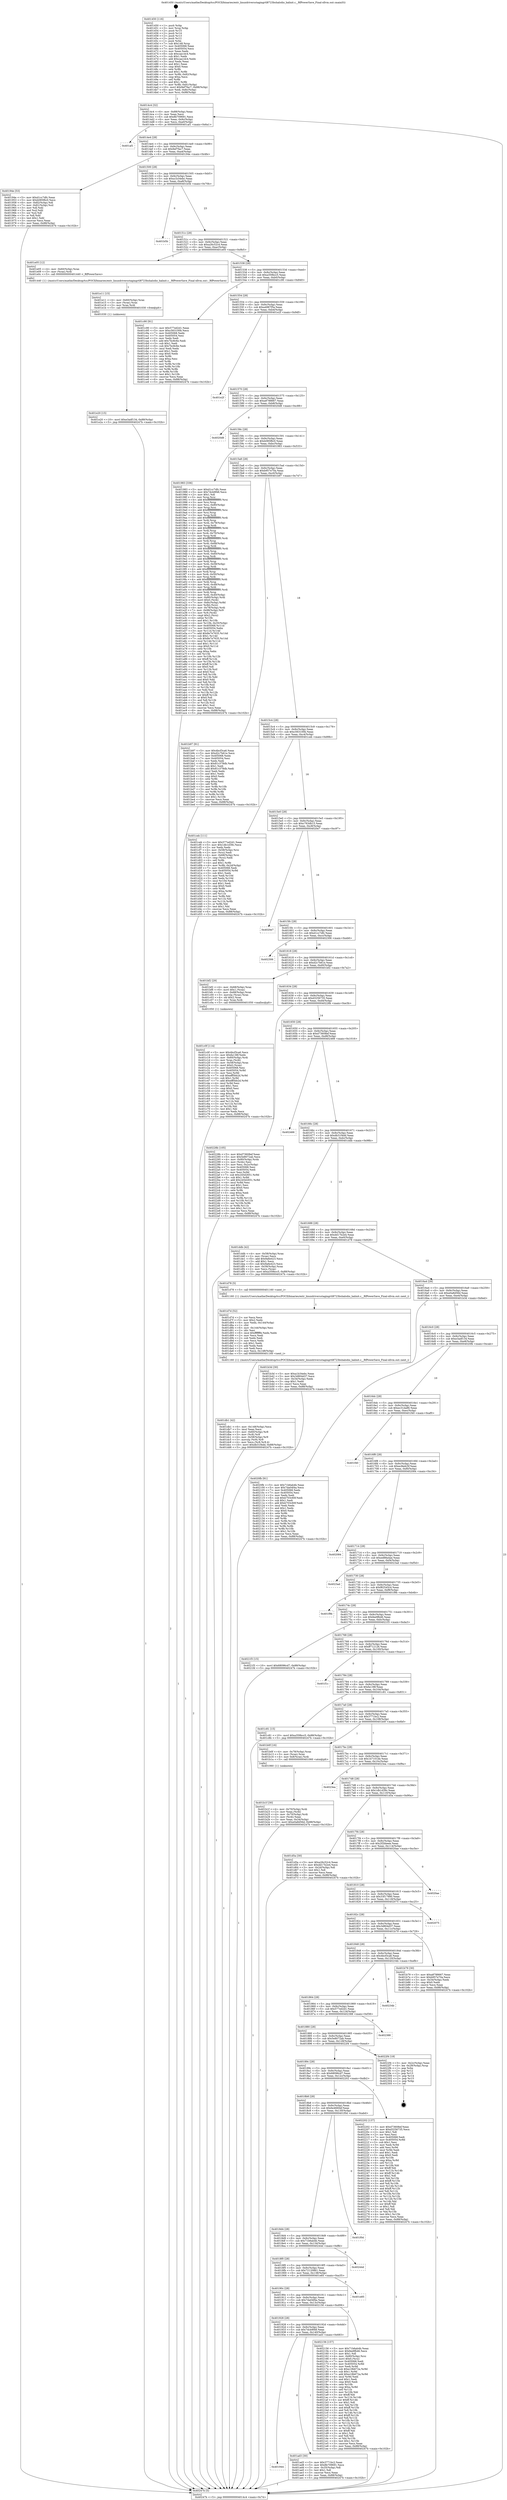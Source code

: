 digraph "0x401450" {
  label = "0x401450 (/mnt/c/Users/mathe/Desktop/tcc/POCII/binaries/extr_linuxdriversstagingrtl8723bshalsdio_halinit.c__RfPowerSave_Final-ollvm.out::main(0))"
  labelloc = "t"
  node[shape=record]

  Entry [label="",width=0.3,height=0.3,shape=circle,fillcolor=black,style=filled]
  "0x4014c4" [label="{
     0x4014c4 [32]\l
     | [instrs]\l
     &nbsp;&nbsp;0x4014c4 \<+6\>: mov -0x88(%rbp),%eax\l
     &nbsp;&nbsp;0x4014ca \<+2\>: mov %eax,%ecx\l
     &nbsp;&nbsp;0x4014cc \<+6\>: sub $0x8b709691,%ecx\l
     &nbsp;&nbsp;0x4014d2 \<+6\>: mov %eax,-0x9c(%rbp)\l
     &nbsp;&nbsp;0x4014d8 \<+6\>: mov %ecx,-0xa0(%rbp)\l
     &nbsp;&nbsp;0x4014de \<+6\>: je 0000000000401af1 \<main+0x6a1\>\l
  }"]
  "0x401af1" [label="{
     0x401af1\l
  }", style=dashed]
  "0x4014e4" [label="{
     0x4014e4 [28]\l
     | [instrs]\l
     &nbsp;&nbsp;0x4014e4 \<+5\>: jmp 00000000004014e9 \<main+0x99\>\l
     &nbsp;&nbsp;0x4014e9 \<+6\>: mov -0x9c(%rbp),%eax\l
     &nbsp;&nbsp;0x4014ef \<+5\>: sub $0x9ef7fac7,%eax\l
     &nbsp;&nbsp;0x4014f4 \<+6\>: mov %eax,-0xa4(%rbp)\l
     &nbsp;&nbsp;0x4014fa \<+6\>: je 000000000040194e \<main+0x4fe\>\l
  }"]
  Exit [label="",width=0.3,height=0.3,shape=circle,fillcolor=black,style=filled,peripheries=2]
  "0x40194e" [label="{
     0x40194e [53]\l
     | [instrs]\l
     &nbsp;&nbsp;0x40194e \<+5\>: mov $0xd1cc7dfc,%eax\l
     &nbsp;&nbsp;0x401953 \<+5\>: mov $0xb085f6c0,%ecx\l
     &nbsp;&nbsp;0x401958 \<+6\>: mov -0x82(%rbp),%dl\l
     &nbsp;&nbsp;0x40195e \<+7\>: mov -0x81(%rbp),%sil\l
     &nbsp;&nbsp;0x401965 \<+3\>: mov %dl,%dil\l
     &nbsp;&nbsp;0x401968 \<+3\>: and %sil,%dil\l
     &nbsp;&nbsp;0x40196b \<+3\>: xor %sil,%dl\l
     &nbsp;&nbsp;0x40196e \<+3\>: or %dl,%dil\l
     &nbsp;&nbsp;0x401971 \<+4\>: test $0x1,%dil\l
     &nbsp;&nbsp;0x401975 \<+3\>: cmovne %ecx,%eax\l
     &nbsp;&nbsp;0x401978 \<+6\>: mov %eax,-0x88(%rbp)\l
     &nbsp;&nbsp;0x40197e \<+5\>: jmp 000000000040247b \<main+0x102b\>\l
  }"]
  "0x401500" [label="{
     0x401500 [28]\l
     | [instrs]\l
     &nbsp;&nbsp;0x401500 \<+5\>: jmp 0000000000401505 \<main+0xb5\>\l
     &nbsp;&nbsp;0x401505 \<+6\>: mov -0x9c(%rbp),%eax\l
     &nbsp;&nbsp;0x40150b \<+5\>: sub $0xa1b34ebc,%eax\l
     &nbsp;&nbsp;0x401510 \<+6\>: mov %eax,-0xa8(%rbp)\l
     &nbsp;&nbsp;0x401516 \<+6\>: je 0000000000401b5b \<main+0x70b\>\l
  }"]
  "0x40247b" [label="{
     0x40247b [5]\l
     | [instrs]\l
     &nbsp;&nbsp;0x40247b \<+5\>: jmp 00000000004014c4 \<main+0x74\>\l
  }"]
  "0x401450" [label="{
     0x401450 [116]\l
     | [instrs]\l
     &nbsp;&nbsp;0x401450 \<+1\>: push %rbp\l
     &nbsp;&nbsp;0x401451 \<+3\>: mov %rsp,%rbp\l
     &nbsp;&nbsp;0x401454 \<+2\>: push %r15\l
     &nbsp;&nbsp;0x401456 \<+2\>: push %r14\l
     &nbsp;&nbsp;0x401458 \<+2\>: push %r13\l
     &nbsp;&nbsp;0x40145a \<+2\>: push %r12\l
     &nbsp;&nbsp;0x40145c \<+1\>: push %rbx\l
     &nbsp;&nbsp;0x40145d \<+7\>: sub $0x148,%rsp\l
     &nbsp;&nbsp;0x401464 \<+7\>: mov 0x405068,%eax\l
     &nbsp;&nbsp;0x40146b \<+7\>: mov 0x405054,%ecx\l
     &nbsp;&nbsp;0x401472 \<+2\>: mov %eax,%edx\l
     &nbsp;&nbsp;0x401474 \<+6\>: sub $0xcaa1dc4,%edx\l
     &nbsp;&nbsp;0x40147a \<+3\>: sub $0x1,%edx\l
     &nbsp;&nbsp;0x40147d \<+6\>: add $0xcaa1dc4,%edx\l
     &nbsp;&nbsp;0x401483 \<+3\>: imul %edx,%eax\l
     &nbsp;&nbsp;0x401486 \<+3\>: and $0x1,%eax\l
     &nbsp;&nbsp;0x401489 \<+3\>: cmp $0x0,%eax\l
     &nbsp;&nbsp;0x40148c \<+4\>: sete %r8b\l
     &nbsp;&nbsp;0x401490 \<+4\>: and $0x1,%r8b\l
     &nbsp;&nbsp;0x401494 \<+7\>: mov %r8b,-0x82(%rbp)\l
     &nbsp;&nbsp;0x40149b \<+3\>: cmp $0xa,%ecx\l
     &nbsp;&nbsp;0x40149e \<+4\>: setl %r8b\l
     &nbsp;&nbsp;0x4014a2 \<+4\>: and $0x1,%r8b\l
     &nbsp;&nbsp;0x4014a6 \<+7\>: mov %r8b,-0x81(%rbp)\l
     &nbsp;&nbsp;0x4014ad \<+10\>: movl $0x9ef7fac7,-0x88(%rbp)\l
     &nbsp;&nbsp;0x4014b7 \<+6\>: mov %edi,-0x8c(%rbp)\l
     &nbsp;&nbsp;0x4014bd \<+7\>: mov %rsi,-0x98(%rbp)\l
  }"]
  "0x401e20" [label="{
     0x401e20 [15]\l
     | [instrs]\l
     &nbsp;&nbsp;0x401e20 \<+10\>: movl $0xe3adf134,-0x88(%rbp)\l
     &nbsp;&nbsp;0x401e2a \<+5\>: jmp 000000000040247b \<main+0x102b\>\l
  }"]
  "0x401b5b" [label="{
     0x401b5b\l
  }", style=dashed]
  "0x40151c" [label="{
     0x40151c [28]\l
     | [instrs]\l
     &nbsp;&nbsp;0x40151c \<+5\>: jmp 0000000000401521 \<main+0xd1\>\l
     &nbsp;&nbsp;0x401521 \<+6\>: mov -0x9c(%rbp),%eax\l
     &nbsp;&nbsp;0x401527 \<+5\>: sub $0xa26c52c4,%eax\l
     &nbsp;&nbsp;0x40152c \<+6\>: mov %eax,-0xac(%rbp)\l
     &nbsp;&nbsp;0x401532 \<+6\>: je 0000000000401e05 \<main+0x9b5\>\l
  }"]
  "0x401e11" [label="{
     0x401e11 [15]\l
     | [instrs]\l
     &nbsp;&nbsp;0x401e11 \<+4\>: mov -0x60(%rbp),%rax\l
     &nbsp;&nbsp;0x401e15 \<+3\>: mov (%rax),%rax\l
     &nbsp;&nbsp;0x401e18 \<+3\>: mov %rax,%rdi\l
     &nbsp;&nbsp;0x401e1b \<+5\>: call 0000000000401030 \<free@plt\>\l
     | [calls]\l
     &nbsp;&nbsp;0x401030 \{1\} (unknown)\l
  }"]
  "0x401e05" [label="{
     0x401e05 [12]\l
     | [instrs]\l
     &nbsp;&nbsp;0x401e05 \<+4\>: mov -0x60(%rbp),%rax\l
     &nbsp;&nbsp;0x401e09 \<+3\>: mov (%rax),%rdi\l
     &nbsp;&nbsp;0x401e0c \<+5\>: call 0000000000401440 \<_RfPowerSave\>\l
     | [calls]\l
     &nbsp;&nbsp;0x401440 \{1\} (/mnt/c/Users/mathe/Desktop/tcc/POCII/binaries/extr_linuxdriversstagingrtl8723bshalsdio_halinit.c__RfPowerSave_Final-ollvm.out::_RfPowerSave)\l
  }"]
  "0x401538" [label="{
     0x401538 [28]\l
     | [instrs]\l
     &nbsp;&nbsp;0x401538 \<+5\>: jmp 000000000040153d \<main+0xed\>\l
     &nbsp;&nbsp;0x40153d \<+6\>: mov -0x9c(%rbp),%eax\l
     &nbsp;&nbsp;0x401543 \<+5\>: sub $0xa359bcc5,%eax\l
     &nbsp;&nbsp;0x401548 \<+6\>: mov %eax,-0xb0(%rbp)\l
     &nbsp;&nbsp;0x40154e \<+6\>: je 0000000000401c90 \<main+0x840\>\l
  }"]
  "0x401db1" [label="{
     0x401db1 [42]\l
     | [instrs]\l
     &nbsp;&nbsp;0x401db1 \<+6\>: mov -0x148(%rbp),%ecx\l
     &nbsp;&nbsp;0x401db7 \<+3\>: imul %eax,%ecx\l
     &nbsp;&nbsp;0x401dba \<+4\>: mov -0x60(%rbp),%r8\l
     &nbsp;&nbsp;0x401dbe \<+3\>: mov (%r8),%r8\l
     &nbsp;&nbsp;0x401dc1 \<+4\>: mov -0x58(%rbp),%r9\l
     &nbsp;&nbsp;0x401dc5 \<+3\>: movslq (%r9),%r9\l
     &nbsp;&nbsp;0x401dc8 \<+4\>: mov %ecx,(%r8,%r9,4)\l
     &nbsp;&nbsp;0x401dcc \<+10\>: movl $0xdb31f4dd,-0x88(%rbp)\l
     &nbsp;&nbsp;0x401dd6 \<+5\>: jmp 000000000040247b \<main+0x102b\>\l
  }"]
  "0x401c90" [label="{
     0x401c90 [91]\l
     | [instrs]\l
     &nbsp;&nbsp;0x401c90 \<+5\>: mov $0x577ed2d1,%eax\l
     &nbsp;&nbsp;0x401c95 \<+5\>: mov $0xc563100b,%ecx\l
     &nbsp;&nbsp;0x401c9a \<+7\>: mov 0x405068,%edx\l
     &nbsp;&nbsp;0x401ca1 \<+7\>: mov 0x405054,%esi\l
     &nbsp;&nbsp;0x401ca8 \<+2\>: mov %edx,%edi\l
     &nbsp;&nbsp;0x401caa \<+6\>: add $0x7bc8c6e,%edi\l
     &nbsp;&nbsp;0x401cb0 \<+3\>: sub $0x1,%edi\l
     &nbsp;&nbsp;0x401cb3 \<+6\>: sub $0x7bc8c6e,%edi\l
     &nbsp;&nbsp;0x401cb9 \<+3\>: imul %edi,%edx\l
     &nbsp;&nbsp;0x401cbc \<+3\>: and $0x1,%edx\l
     &nbsp;&nbsp;0x401cbf \<+3\>: cmp $0x0,%edx\l
     &nbsp;&nbsp;0x401cc2 \<+4\>: sete %r8b\l
     &nbsp;&nbsp;0x401cc6 \<+3\>: cmp $0xa,%esi\l
     &nbsp;&nbsp;0x401cc9 \<+4\>: setl %r9b\l
     &nbsp;&nbsp;0x401ccd \<+3\>: mov %r8b,%r10b\l
     &nbsp;&nbsp;0x401cd0 \<+3\>: and %r9b,%r10b\l
     &nbsp;&nbsp;0x401cd3 \<+3\>: xor %r9b,%r8b\l
     &nbsp;&nbsp;0x401cd6 \<+3\>: or %r8b,%r10b\l
     &nbsp;&nbsp;0x401cd9 \<+4\>: test $0x1,%r10b\l
     &nbsp;&nbsp;0x401cdd \<+3\>: cmovne %ecx,%eax\l
     &nbsp;&nbsp;0x401ce0 \<+6\>: mov %eax,-0x88(%rbp)\l
     &nbsp;&nbsp;0x401ce6 \<+5\>: jmp 000000000040247b \<main+0x102b\>\l
  }"]
  "0x401554" [label="{
     0x401554 [28]\l
     | [instrs]\l
     &nbsp;&nbsp;0x401554 \<+5\>: jmp 0000000000401559 \<main+0x109\>\l
     &nbsp;&nbsp;0x401559 \<+6\>: mov -0x9c(%rbp),%eax\l
     &nbsp;&nbsp;0x40155f \<+5\>: sub $0xa4987f5a,%eax\l
     &nbsp;&nbsp;0x401564 \<+6\>: mov %eax,-0xb4(%rbp)\l
     &nbsp;&nbsp;0x40156a \<+6\>: je 0000000000401e2f \<main+0x9df\>\l
  }"]
  "0x401d7d" [label="{
     0x401d7d [52]\l
     | [instrs]\l
     &nbsp;&nbsp;0x401d7d \<+2\>: xor %ecx,%ecx\l
     &nbsp;&nbsp;0x401d7f \<+5\>: mov $0x2,%edx\l
     &nbsp;&nbsp;0x401d84 \<+6\>: mov %edx,-0x144(%rbp)\l
     &nbsp;&nbsp;0x401d8a \<+1\>: cltd\l
     &nbsp;&nbsp;0x401d8b \<+6\>: mov -0x144(%rbp),%esi\l
     &nbsp;&nbsp;0x401d91 \<+2\>: idiv %esi\l
     &nbsp;&nbsp;0x401d93 \<+6\>: imul $0xfffffffe,%edx,%edx\l
     &nbsp;&nbsp;0x401d99 \<+2\>: mov %ecx,%edi\l
     &nbsp;&nbsp;0x401d9b \<+2\>: sub %edx,%edi\l
     &nbsp;&nbsp;0x401d9d \<+2\>: mov %ecx,%edx\l
     &nbsp;&nbsp;0x401d9f \<+3\>: sub $0x1,%edx\l
     &nbsp;&nbsp;0x401da2 \<+2\>: add %edx,%edi\l
     &nbsp;&nbsp;0x401da4 \<+2\>: sub %edi,%ecx\l
     &nbsp;&nbsp;0x401da6 \<+6\>: mov %ecx,-0x148(%rbp)\l
     &nbsp;&nbsp;0x401dac \<+5\>: call 0000000000401160 \<next_i\>\l
     | [calls]\l
     &nbsp;&nbsp;0x401160 \{1\} (/mnt/c/Users/mathe/Desktop/tcc/POCII/binaries/extr_linuxdriversstagingrtl8723bshalsdio_halinit.c__RfPowerSave_Final-ollvm.out::next_i)\l
  }"]
  "0x401e2f" [label="{
     0x401e2f\l
  }", style=dashed]
  "0x401570" [label="{
     0x401570 [28]\l
     | [instrs]\l
     &nbsp;&nbsp;0x401570 \<+5\>: jmp 0000000000401575 \<main+0x125\>\l
     &nbsp;&nbsp;0x401575 \<+6\>: mov -0x9c(%rbp),%eax\l
     &nbsp;&nbsp;0x40157b \<+5\>: sub $0xa8788667,%eax\l
     &nbsp;&nbsp;0x401580 \<+6\>: mov %eax,-0xb8(%rbp)\l
     &nbsp;&nbsp;0x401586 \<+6\>: je 00000000004020d8 \<main+0xc88\>\l
  }"]
  "0x401c0f" [label="{
     0x401c0f [114]\l
     | [instrs]\l
     &nbsp;&nbsp;0x401c0f \<+5\>: mov $0x4bcf3ca6,%ecx\l
     &nbsp;&nbsp;0x401c14 \<+5\>: mov $0xfa138f,%edx\l
     &nbsp;&nbsp;0x401c19 \<+4\>: mov -0x60(%rbp),%rdi\l
     &nbsp;&nbsp;0x401c1d \<+3\>: mov %rax,(%rdi)\l
     &nbsp;&nbsp;0x401c20 \<+4\>: mov -0x58(%rbp),%rax\l
     &nbsp;&nbsp;0x401c24 \<+6\>: movl $0x0,(%rax)\l
     &nbsp;&nbsp;0x401c2a \<+7\>: mov 0x405068,%esi\l
     &nbsp;&nbsp;0x401c31 \<+8\>: mov 0x405054,%r8d\l
     &nbsp;&nbsp;0x401c39 \<+3\>: mov %esi,%r9d\l
     &nbsp;&nbsp;0x401c3c \<+7\>: sub $0xeff5bb2d,%r9d\l
     &nbsp;&nbsp;0x401c43 \<+4\>: sub $0x1,%r9d\l
     &nbsp;&nbsp;0x401c47 \<+7\>: add $0xeff5bb2d,%r9d\l
     &nbsp;&nbsp;0x401c4e \<+4\>: imul %r9d,%esi\l
     &nbsp;&nbsp;0x401c52 \<+3\>: and $0x1,%esi\l
     &nbsp;&nbsp;0x401c55 \<+3\>: cmp $0x0,%esi\l
     &nbsp;&nbsp;0x401c58 \<+4\>: sete %r10b\l
     &nbsp;&nbsp;0x401c5c \<+4\>: cmp $0xa,%r8d\l
     &nbsp;&nbsp;0x401c60 \<+4\>: setl %r11b\l
     &nbsp;&nbsp;0x401c64 \<+3\>: mov %r10b,%bl\l
     &nbsp;&nbsp;0x401c67 \<+3\>: and %r11b,%bl\l
     &nbsp;&nbsp;0x401c6a \<+3\>: xor %r11b,%r10b\l
     &nbsp;&nbsp;0x401c6d \<+3\>: or %r10b,%bl\l
     &nbsp;&nbsp;0x401c70 \<+3\>: test $0x1,%bl\l
     &nbsp;&nbsp;0x401c73 \<+3\>: cmovne %edx,%ecx\l
     &nbsp;&nbsp;0x401c76 \<+6\>: mov %ecx,-0x88(%rbp)\l
     &nbsp;&nbsp;0x401c7c \<+5\>: jmp 000000000040247b \<main+0x102b\>\l
  }"]
  "0x4020d8" [label="{
     0x4020d8\l
  }", style=dashed]
  "0x40158c" [label="{
     0x40158c [28]\l
     | [instrs]\l
     &nbsp;&nbsp;0x40158c \<+5\>: jmp 0000000000401591 \<main+0x141\>\l
     &nbsp;&nbsp;0x401591 \<+6\>: mov -0x9c(%rbp),%eax\l
     &nbsp;&nbsp;0x401597 \<+5\>: sub $0xb085f6c0,%eax\l
     &nbsp;&nbsp;0x40159c \<+6\>: mov %eax,-0xbc(%rbp)\l
     &nbsp;&nbsp;0x4015a2 \<+6\>: je 0000000000401983 \<main+0x533\>\l
  }"]
  "0x401b1f" [label="{
     0x401b1f [30]\l
     | [instrs]\l
     &nbsp;&nbsp;0x401b1f \<+4\>: mov -0x70(%rbp),%rdi\l
     &nbsp;&nbsp;0x401b23 \<+2\>: mov %eax,(%rdi)\l
     &nbsp;&nbsp;0x401b25 \<+4\>: mov -0x70(%rbp),%rdi\l
     &nbsp;&nbsp;0x401b29 \<+2\>: mov (%rdi),%eax\l
     &nbsp;&nbsp;0x401b2b \<+3\>: mov %eax,-0x34(%rbp)\l
     &nbsp;&nbsp;0x401b2e \<+10\>: movl $0xe0a8d56d,-0x88(%rbp)\l
     &nbsp;&nbsp;0x401b38 \<+5\>: jmp 000000000040247b \<main+0x102b\>\l
  }"]
  "0x401983" [label="{
     0x401983 [336]\l
     | [instrs]\l
     &nbsp;&nbsp;0x401983 \<+5\>: mov $0xd1cc7dfc,%eax\l
     &nbsp;&nbsp;0x401988 \<+5\>: mov $0x7dcb9f48,%ecx\l
     &nbsp;&nbsp;0x40198d \<+2\>: mov $0x1,%dl\l
     &nbsp;&nbsp;0x40198f \<+3\>: mov %rsp,%rsi\l
     &nbsp;&nbsp;0x401992 \<+4\>: add $0xfffffffffffffff0,%rsi\l
     &nbsp;&nbsp;0x401996 \<+3\>: mov %rsi,%rsp\l
     &nbsp;&nbsp;0x401999 \<+4\>: mov %rsi,-0x80(%rbp)\l
     &nbsp;&nbsp;0x40199d \<+3\>: mov %rsp,%rsi\l
     &nbsp;&nbsp;0x4019a0 \<+4\>: add $0xfffffffffffffff0,%rsi\l
     &nbsp;&nbsp;0x4019a4 \<+3\>: mov %rsi,%rsp\l
     &nbsp;&nbsp;0x4019a7 \<+3\>: mov %rsp,%rdi\l
     &nbsp;&nbsp;0x4019aa \<+4\>: add $0xfffffffffffffff0,%rdi\l
     &nbsp;&nbsp;0x4019ae \<+3\>: mov %rdi,%rsp\l
     &nbsp;&nbsp;0x4019b1 \<+4\>: mov %rdi,-0x78(%rbp)\l
     &nbsp;&nbsp;0x4019b5 \<+3\>: mov %rsp,%rdi\l
     &nbsp;&nbsp;0x4019b8 \<+4\>: add $0xfffffffffffffff0,%rdi\l
     &nbsp;&nbsp;0x4019bc \<+3\>: mov %rdi,%rsp\l
     &nbsp;&nbsp;0x4019bf \<+4\>: mov %rdi,-0x70(%rbp)\l
     &nbsp;&nbsp;0x4019c3 \<+3\>: mov %rsp,%rdi\l
     &nbsp;&nbsp;0x4019c6 \<+4\>: add $0xfffffffffffffff0,%rdi\l
     &nbsp;&nbsp;0x4019ca \<+3\>: mov %rdi,%rsp\l
     &nbsp;&nbsp;0x4019cd \<+4\>: mov %rdi,-0x68(%rbp)\l
     &nbsp;&nbsp;0x4019d1 \<+3\>: mov %rsp,%rdi\l
     &nbsp;&nbsp;0x4019d4 \<+4\>: add $0xfffffffffffffff0,%rdi\l
     &nbsp;&nbsp;0x4019d8 \<+3\>: mov %rdi,%rsp\l
     &nbsp;&nbsp;0x4019db \<+4\>: mov %rdi,-0x60(%rbp)\l
     &nbsp;&nbsp;0x4019df \<+3\>: mov %rsp,%rdi\l
     &nbsp;&nbsp;0x4019e2 \<+4\>: add $0xfffffffffffffff0,%rdi\l
     &nbsp;&nbsp;0x4019e6 \<+3\>: mov %rdi,%rsp\l
     &nbsp;&nbsp;0x4019e9 \<+4\>: mov %rdi,-0x58(%rbp)\l
     &nbsp;&nbsp;0x4019ed \<+3\>: mov %rsp,%rdi\l
     &nbsp;&nbsp;0x4019f0 \<+4\>: add $0xfffffffffffffff0,%rdi\l
     &nbsp;&nbsp;0x4019f4 \<+3\>: mov %rdi,%rsp\l
     &nbsp;&nbsp;0x4019f7 \<+4\>: mov %rdi,-0x50(%rbp)\l
     &nbsp;&nbsp;0x4019fb \<+3\>: mov %rsp,%rdi\l
     &nbsp;&nbsp;0x4019fe \<+4\>: add $0xfffffffffffffff0,%rdi\l
     &nbsp;&nbsp;0x401a02 \<+3\>: mov %rdi,%rsp\l
     &nbsp;&nbsp;0x401a05 \<+4\>: mov %rdi,-0x48(%rbp)\l
     &nbsp;&nbsp;0x401a09 \<+3\>: mov %rsp,%rdi\l
     &nbsp;&nbsp;0x401a0c \<+4\>: add $0xfffffffffffffff0,%rdi\l
     &nbsp;&nbsp;0x401a10 \<+3\>: mov %rdi,%rsp\l
     &nbsp;&nbsp;0x401a13 \<+4\>: mov %rdi,-0x40(%rbp)\l
     &nbsp;&nbsp;0x401a17 \<+4\>: mov -0x80(%rbp),%rdi\l
     &nbsp;&nbsp;0x401a1b \<+6\>: movl $0x0,(%rdi)\l
     &nbsp;&nbsp;0x401a21 \<+7\>: mov -0x8c(%rbp),%r8d\l
     &nbsp;&nbsp;0x401a28 \<+3\>: mov %r8d,(%rsi)\l
     &nbsp;&nbsp;0x401a2b \<+4\>: mov -0x78(%rbp),%rdi\l
     &nbsp;&nbsp;0x401a2f \<+7\>: mov -0x98(%rbp),%r9\l
     &nbsp;&nbsp;0x401a36 \<+3\>: mov %r9,(%rdi)\l
     &nbsp;&nbsp;0x401a39 \<+3\>: cmpl $0x2,(%rsi)\l
     &nbsp;&nbsp;0x401a3c \<+4\>: setne %r10b\l
     &nbsp;&nbsp;0x401a40 \<+4\>: and $0x1,%r10b\l
     &nbsp;&nbsp;0x401a44 \<+4\>: mov %r10b,-0x35(%rbp)\l
     &nbsp;&nbsp;0x401a48 \<+8\>: mov 0x405068,%r11d\l
     &nbsp;&nbsp;0x401a50 \<+7\>: mov 0x405054,%ebx\l
     &nbsp;&nbsp;0x401a57 \<+3\>: mov %r11d,%r14d\l
     &nbsp;&nbsp;0x401a5a \<+7\>: add $0x8e7e7635,%r14d\l
     &nbsp;&nbsp;0x401a61 \<+4\>: sub $0x1,%r14d\l
     &nbsp;&nbsp;0x401a65 \<+7\>: sub $0x8e7e7635,%r14d\l
     &nbsp;&nbsp;0x401a6c \<+4\>: imul %r14d,%r11d\l
     &nbsp;&nbsp;0x401a70 \<+4\>: and $0x1,%r11d\l
     &nbsp;&nbsp;0x401a74 \<+4\>: cmp $0x0,%r11d\l
     &nbsp;&nbsp;0x401a78 \<+4\>: sete %r10b\l
     &nbsp;&nbsp;0x401a7c \<+3\>: cmp $0xa,%ebx\l
     &nbsp;&nbsp;0x401a7f \<+4\>: setl %r15b\l
     &nbsp;&nbsp;0x401a83 \<+3\>: mov %r10b,%r12b\l
     &nbsp;&nbsp;0x401a86 \<+4\>: xor $0xff,%r12b\l
     &nbsp;&nbsp;0x401a8a \<+3\>: mov %r15b,%r13b\l
     &nbsp;&nbsp;0x401a8d \<+4\>: xor $0xff,%r13b\l
     &nbsp;&nbsp;0x401a91 \<+3\>: xor $0x0,%dl\l
     &nbsp;&nbsp;0x401a94 \<+3\>: mov %r12b,%sil\l
     &nbsp;&nbsp;0x401a97 \<+4\>: and $0x0,%sil\l
     &nbsp;&nbsp;0x401a9b \<+3\>: and %dl,%r10b\l
     &nbsp;&nbsp;0x401a9e \<+3\>: mov %r13b,%dil\l
     &nbsp;&nbsp;0x401aa1 \<+4\>: and $0x0,%dil\l
     &nbsp;&nbsp;0x401aa5 \<+3\>: and %dl,%r15b\l
     &nbsp;&nbsp;0x401aa8 \<+3\>: or %r10b,%sil\l
     &nbsp;&nbsp;0x401aab \<+3\>: or %r15b,%dil\l
     &nbsp;&nbsp;0x401aae \<+3\>: xor %dil,%sil\l
     &nbsp;&nbsp;0x401ab1 \<+3\>: or %r13b,%r12b\l
     &nbsp;&nbsp;0x401ab4 \<+4\>: xor $0xff,%r12b\l
     &nbsp;&nbsp;0x401ab8 \<+3\>: or $0x0,%dl\l
     &nbsp;&nbsp;0x401abb \<+3\>: and %dl,%r12b\l
     &nbsp;&nbsp;0x401abe \<+3\>: or %r12b,%sil\l
     &nbsp;&nbsp;0x401ac1 \<+4\>: test $0x1,%sil\l
     &nbsp;&nbsp;0x401ac5 \<+3\>: cmovne %ecx,%eax\l
     &nbsp;&nbsp;0x401ac8 \<+6\>: mov %eax,-0x88(%rbp)\l
     &nbsp;&nbsp;0x401ace \<+5\>: jmp 000000000040247b \<main+0x102b\>\l
  }"]
  "0x4015a8" [label="{
     0x4015a8 [28]\l
     | [instrs]\l
     &nbsp;&nbsp;0x4015a8 \<+5\>: jmp 00000000004015ad \<main+0x15d\>\l
     &nbsp;&nbsp;0x4015ad \<+6\>: mov -0x9c(%rbp),%eax\l
     &nbsp;&nbsp;0x4015b3 \<+5\>: sub $0xb957e70a,%eax\l
     &nbsp;&nbsp;0x4015b8 \<+6\>: mov %eax,-0xc0(%rbp)\l
     &nbsp;&nbsp;0x4015be \<+6\>: je 0000000000401b97 \<main+0x747\>\l
  }"]
  "0x401944" [label="{
     0x401944\l
  }", style=dashed]
  "0x401ad3" [label="{
     0x401ad3 [30]\l
     | [instrs]\l
     &nbsp;&nbsp;0x401ad3 \<+5\>: mov $0x3771bc2,%eax\l
     &nbsp;&nbsp;0x401ad8 \<+5\>: mov $0x8b709691,%ecx\l
     &nbsp;&nbsp;0x401add \<+3\>: mov -0x35(%rbp),%dl\l
     &nbsp;&nbsp;0x401ae0 \<+3\>: test $0x1,%dl\l
     &nbsp;&nbsp;0x401ae3 \<+3\>: cmovne %ecx,%eax\l
     &nbsp;&nbsp;0x401ae6 \<+6\>: mov %eax,-0x88(%rbp)\l
     &nbsp;&nbsp;0x401aec \<+5\>: jmp 000000000040247b \<main+0x102b\>\l
  }"]
  "0x401b97" [label="{
     0x401b97 [91]\l
     | [instrs]\l
     &nbsp;&nbsp;0x401b97 \<+5\>: mov $0x4bcf3ca6,%eax\l
     &nbsp;&nbsp;0x401b9c \<+5\>: mov $0xd2c7b61e,%ecx\l
     &nbsp;&nbsp;0x401ba1 \<+7\>: mov 0x405068,%edx\l
     &nbsp;&nbsp;0x401ba8 \<+7\>: mov 0x405054,%esi\l
     &nbsp;&nbsp;0x401baf \<+2\>: mov %edx,%edi\l
     &nbsp;&nbsp;0x401bb1 \<+6\>: sub $0x81c378db,%edi\l
     &nbsp;&nbsp;0x401bb7 \<+3\>: sub $0x1,%edi\l
     &nbsp;&nbsp;0x401bba \<+6\>: add $0x81c378db,%edi\l
     &nbsp;&nbsp;0x401bc0 \<+3\>: imul %edi,%edx\l
     &nbsp;&nbsp;0x401bc3 \<+3\>: and $0x1,%edx\l
     &nbsp;&nbsp;0x401bc6 \<+3\>: cmp $0x0,%edx\l
     &nbsp;&nbsp;0x401bc9 \<+4\>: sete %r8b\l
     &nbsp;&nbsp;0x401bcd \<+3\>: cmp $0xa,%esi\l
     &nbsp;&nbsp;0x401bd0 \<+4\>: setl %r9b\l
     &nbsp;&nbsp;0x401bd4 \<+3\>: mov %r8b,%r10b\l
     &nbsp;&nbsp;0x401bd7 \<+3\>: and %r9b,%r10b\l
     &nbsp;&nbsp;0x401bda \<+3\>: xor %r9b,%r8b\l
     &nbsp;&nbsp;0x401bdd \<+3\>: or %r8b,%r10b\l
     &nbsp;&nbsp;0x401be0 \<+4\>: test $0x1,%r10b\l
     &nbsp;&nbsp;0x401be4 \<+3\>: cmovne %ecx,%eax\l
     &nbsp;&nbsp;0x401be7 \<+6\>: mov %eax,-0x88(%rbp)\l
     &nbsp;&nbsp;0x401bed \<+5\>: jmp 000000000040247b \<main+0x102b\>\l
  }"]
  "0x4015c4" [label="{
     0x4015c4 [28]\l
     | [instrs]\l
     &nbsp;&nbsp;0x4015c4 \<+5\>: jmp 00000000004015c9 \<main+0x179\>\l
     &nbsp;&nbsp;0x4015c9 \<+6\>: mov -0x9c(%rbp),%eax\l
     &nbsp;&nbsp;0x4015cf \<+5\>: sub $0xc563100b,%eax\l
     &nbsp;&nbsp;0x4015d4 \<+6\>: mov %eax,-0xc4(%rbp)\l
     &nbsp;&nbsp;0x4015da \<+6\>: je 0000000000401ceb \<main+0x89b\>\l
  }"]
  "0x401928" [label="{
     0x401928 [28]\l
     | [instrs]\l
     &nbsp;&nbsp;0x401928 \<+5\>: jmp 000000000040192d \<main+0x4dd\>\l
     &nbsp;&nbsp;0x40192d \<+6\>: mov -0x9c(%rbp),%eax\l
     &nbsp;&nbsp;0x401933 \<+5\>: sub $0x7dcb9f48,%eax\l
     &nbsp;&nbsp;0x401938 \<+6\>: mov %eax,-0x140(%rbp)\l
     &nbsp;&nbsp;0x40193e \<+6\>: je 0000000000401ad3 \<main+0x683\>\l
  }"]
  "0x401ceb" [label="{
     0x401ceb [111]\l
     | [instrs]\l
     &nbsp;&nbsp;0x401ceb \<+5\>: mov $0x577ed2d1,%eax\l
     &nbsp;&nbsp;0x401cf0 \<+5\>: mov $0x1db1d39c,%ecx\l
     &nbsp;&nbsp;0x401cf5 \<+2\>: xor %edx,%edx\l
     &nbsp;&nbsp;0x401cf7 \<+4\>: mov -0x58(%rbp),%rsi\l
     &nbsp;&nbsp;0x401cfb \<+2\>: mov (%rsi),%edi\l
     &nbsp;&nbsp;0x401cfd \<+4\>: mov -0x68(%rbp),%rsi\l
     &nbsp;&nbsp;0x401d01 \<+2\>: cmp (%rsi),%edi\l
     &nbsp;&nbsp;0x401d03 \<+4\>: setl %r8b\l
     &nbsp;&nbsp;0x401d07 \<+4\>: and $0x1,%r8b\l
     &nbsp;&nbsp;0x401d0b \<+4\>: mov %r8b,-0x2d(%rbp)\l
     &nbsp;&nbsp;0x401d0f \<+7\>: mov 0x405068,%edi\l
     &nbsp;&nbsp;0x401d16 \<+8\>: mov 0x405054,%r9d\l
     &nbsp;&nbsp;0x401d1e \<+3\>: sub $0x1,%edx\l
     &nbsp;&nbsp;0x401d21 \<+3\>: mov %edi,%r10d\l
     &nbsp;&nbsp;0x401d24 \<+3\>: add %edx,%r10d\l
     &nbsp;&nbsp;0x401d27 \<+4\>: imul %r10d,%edi\l
     &nbsp;&nbsp;0x401d2b \<+3\>: and $0x1,%edi\l
     &nbsp;&nbsp;0x401d2e \<+3\>: cmp $0x0,%edi\l
     &nbsp;&nbsp;0x401d31 \<+4\>: sete %r8b\l
     &nbsp;&nbsp;0x401d35 \<+4\>: cmp $0xa,%r9d\l
     &nbsp;&nbsp;0x401d39 \<+4\>: setl %r11b\l
     &nbsp;&nbsp;0x401d3d \<+3\>: mov %r8b,%bl\l
     &nbsp;&nbsp;0x401d40 \<+3\>: and %r11b,%bl\l
     &nbsp;&nbsp;0x401d43 \<+3\>: xor %r11b,%r8b\l
     &nbsp;&nbsp;0x401d46 \<+3\>: or %r8b,%bl\l
     &nbsp;&nbsp;0x401d49 \<+3\>: test $0x1,%bl\l
     &nbsp;&nbsp;0x401d4c \<+3\>: cmovne %ecx,%eax\l
     &nbsp;&nbsp;0x401d4f \<+6\>: mov %eax,-0x88(%rbp)\l
     &nbsp;&nbsp;0x401d55 \<+5\>: jmp 000000000040247b \<main+0x102b\>\l
  }"]
  "0x4015e0" [label="{
     0x4015e0 [28]\l
     | [instrs]\l
     &nbsp;&nbsp;0x4015e0 \<+5\>: jmp 00000000004015e5 \<main+0x195\>\l
     &nbsp;&nbsp;0x4015e5 \<+6\>: mov -0x9c(%rbp),%eax\l
     &nbsp;&nbsp;0x4015eb \<+5\>: sub $0xc763db15,%eax\l
     &nbsp;&nbsp;0x4015f0 \<+6\>: mov %eax,-0xc8(%rbp)\l
     &nbsp;&nbsp;0x4015f6 \<+6\>: je 00000000004020e7 \<main+0xc97\>\l
  }"]
  "0x402156" [label="{
     0x402156 [157]\l
     | [instrs]\l
     &nbsp;&nbsp;0x402156 \<+5\>: mov $0x71b6ab4b,%eax\l
     &nbsp;&nbsp;0x40215b \<+5\>: mov $0xfee9fb46,%ecx\l
     &nbsp;&nbsp;0x402160 \<+2\>: mov $0x1,%dl\l
     &nbsp;&nbsp;0x402162 \<+4\>: mov -0x80(%rbp),%rsi\l
     &nbsp;&nbsp;0x402166 \<+6\>: movl $0x0,(%rsi)\l
     &nbsp;&nbsp;0x40216c \<+7\>: mov 0x405068,%edi\l
     &nbsp;&nbsp;0x402173 \<+8\>: mov 0x405054,%r8d\l
     &nbsp;&nbsp;0x40217b \<+3\>: mov %edi,%r9d\l
     &nbsp;&nbsp;0x40217e \<+7\>: sub $0xe18b672a,%r9d\l
     &nbsp;&nbsp;0x402185 \<+4\>: sub $0x1,%r9d\l
     &nbsp;&nbsp;0x402189 \<+7\>: add $0xe18b672a,%r9d\l
     &nbsp;&nbsp;0x402190 \<+4\>: imul %r9d,%edi\l
     &nbsp;&nbsp;0x402194 \<+3\>: and $0x1,%edi\l
     &nbsp;&nbsp;0x402197 \<+3\>: cmp $0x0,%edi\l
     &nbsp;&nbsp;0x40219a \<+4\>: sete %r10b\l
     &nbsp;&nbsp;0x40219e \<+4\>: cmp $0xa,%r8d\l
     &nbsp;&nbsp;0x4021a2 \<+4\>: setl %r11b\l
     &nbsp;&nbsp;0x4021a6 \<+3\>: mov %r10b,%bl\l
     &nbsp;&nbsp;0x4021a9 \<+3\>: xor $0xff,%bl\l
     &nbsp;&nbsp;0x4021ac \<+3\>: mov %r11b,%r14b\l
     &nbsp;&nbsp;0x4021af \<+4\>: xor $0xff,%r14b\l
     &nbsp;&nbsp;0x4021b3 \<+3\>: xor $0x1,%dl\l
     &nbsp;&nbsp;0x4021b6 \<+3\>: mov %bl,%r15b\l
     &nbsp;&nbsp;0x4021b9 \<+4\>: and $0xff,%r15b\l
     &nbsp;&nbsp;0x4021bd \<+3\>: and %dl,%r10b\l
     &nbsp;&nbsp;0x4021c0 \<+3\>: mov %r14b,%r12b\l
     &nbsp;&nbsp;0x4021c3 \<+4\>: and $0xff,%r12b\l
     &nbsp;&nbsp;0x4021c7 \<+3\>: and %dl,%r11b\l
     &nbsp;&nbsp;0x4021ca \<+3\>: or %r10b,%r15b\l
     &nbsp;&nbsp;0x4021cd \<+3\>: or %r11b,%r12b\l
     &nbsp;&nbsp;0x4021d0 \<+3\>: xor %r12b,%r15b\l
     &nbsp;&nbsp;0x4021d3 \<+3\>: or %r14b,%bl\l
     &nbsp;&nbsp;0x4021d6 \<+3\>: xor $0xff,%bl\l
     &nbsp;&nbsp;0x4021d9 \<+3\>: or $0x1,%dl\l
     &nbsp;&nbsp;0x4021dc \<+2\>: and %dl,%bl\l
     &nbsp;&nbsp;0x4021de \<+3\>: or %bl,%r15b\l
     &nbsp;&nbsp;0x4021e1 \<+4\>: test $0x1,%r15b\l
     &nbsp;&nbsp;0x4021e5 \<+3\>: cmovne %ecx,%eax\l
     &nbsp;&nbsp;0x4021e8 \<+6\>: mov %eax,-0x88(%rbp)\l
     &nbsp;&nbsp;0x4021ee \<+5\>: jmp 000000000040247b \<main+0x102b\>\l
  }"]
  "0x4020e7" [label="{
     0x4020e7\l
  }", style=dashed]
  "0x4015fc" [label="{
     0x4015fc [28]\l
     | [instrs]\l
     &nbsp;&nbsp;0x4015fc \<+5\>: jmp 0000000000401601 \<main+0x1b1\>\l
     &nbsp;&nbsp;0x401601 \<+6\>: mov -0x9c(%rbp),%eax\l
     &nbsp;&nbsp;0x401607 \<+5\>: sub $0xd1cc7dfc,%eax\l
     &nbsp;&nbsp;0x40160c \<+6\>: mov %eax,-0xcc(%rbp)\l
     &nbsp;&nbsp;0x401612 \<+6\>: je 0000000000402306 \<main+0xeb6\>\l
  }"]
  "0x40190c" [label="{
     0x40190c [28]\l
     | [instrs]\l
     &nbsp;&nbsp;0x40190c \<+5\>: jmp 0000000000401911 \<main+0x4c1\>\l
     &nbsp;&nbsp;0x401911 \<+6\>: mov -0x9c(%rbp),%eax\l
     &nbsp;&nbsp;0x401917 \<+5\>: sub $0x7da04f4a,%eax\l
     &nbsp;&nbsp;0x40191c \<+6\>: mov %eax,-0x13c(%rbp)\l
     &nbsp;&nbsp;0x401922 \<+6\>: je 0000000000402156 \<main+0xd06\>\l
  }"]
  "0x402306" [label="{
     0x402306\l
  }", style=dashed]
  "0x401618" [label="{
     0x401618 [28]\l
     | [instrs]\l
     &nbsp;&nbsp;0x401618 \<+5\>: jmp 000000000040161d \<main+0x1cd\>\l
     &nbsp;&nbsp;0x40161d \<+6\>: mov -0x9c(%rbp),%eax\l
     &nbsp;&nbsp;0x401623 \<+5\>: sub $0xd2c7b61e,%eax\l
     &nbsp;&nbsp;0x401628 \<+6\>: mov %eax,-0xd0(%rbp)\l
     &nbsp;&nbsp;0x40162e \<+6\>: je 0000000000401bf2 \<main+0x7a2\>\l
  }"]
  "0x401e85" [label="{
     0x401e85\l
  }", style=dashed]
  "0x401bf2" [label="{
     0x401bf2 [29]\l
     | [instrs]\l
     &nbsp;&nbsp;0x401bf2 \<+4\>: mov -0x68(%rbp),%rax\l
     &nbsp;&nbsp;0x401bf6 \<+6\>: movl $0x1,(%rax)\l
     &nbsp;&nbsp;0x401bfc \<+4\>: mov -0x68(%rbp),%rax\l
     &nbsp;&nbsp;0x401c00 \<+3\>: movslq (%rax),%rax\l
     &nbsp;&nbsp;0x401c03 \<+4\>: shl $0x2,%rax\l
     &nbsp;&nbsp;0x401c07 \<+3\>: mov %rax,%rdi\l
     &nbsp;&nbsp;0x401c0a \<+5\>: call 0000000000401050 \<malloc@plt\>\l
     | [calls]\l
     &nbsp;&nbsp;0x401050 \{1\} (unknown)\l
  }"]
  "0x401634" [label="{
     0x401634 [28]\l
     | [instrs]\l
     &nbsp;&nbsp;0x401634 \<+5\>: jmp 0000000000401639 \<main+0x1e9\>\l
     &nbsp;&nbsp;0x401639 \<+6\>: mov -0x9c(%rbp),%eax\l
     &nbsp;&nbsp;0x40163f \<+5\>: sub $0xd3256735,%eax\l
     &nbsp;&nbsp;0x401644 \<+6\>: mov %eax,-0xd4(%rbp)\l
     &nbsp;&nbsp;0x40164a \<+6\>: je 000000000040228b \<main+0xe3b\>\l
  }"]
  "0x4018f0" [label="{
     0x4018f0 [28]\l
     | [instrs]\l
     &nbsp;&nbsp;0x4018f0 \<+5\>: jmp 00000000004018f5 \<main+0x4a5\>\l
     &nbsp;&nbsp;0x4018f5 \<+6\>: mov -0x9c(%rbp),%eax\l
     &nbsp;&nbsp;0x4018fb \<+5\>: sub $0x72120861,%eax\l
     &nbsp;&nbsp;0x401900 \<+6\>: mov %eax,-0x138(%rbp)\l
     &nbsp;&nbsp;0x401906 \<+6\>: je 0000000000401e85 \<main+0xa35\>\l
  }"]
  "0x40228b" [label="{
     0x40228b [105]\l
     | [instrs]\l
     &nbsp;&nbsp;0x40228b \<+5\>: mov $0xd73608ef,%eax\l
     &nbsp;&nbsp;0x402290 \<+5\>: mov $0x5e8072ab,%ecx\l
     &nbsp;&nbsp;0x402295 \<+4\>: mov -0x80(%rbp),%rdx\l
     &nbsp;&nbsp;0x402299 \<+2\>: mov (%rdx),%esi\l
     &nbsp;&nbsp;0x40229b \<+3\>: mov %esi,-0x2c(%rbp)\l
     &nbsp;&nbsp;0x40229e \<+7\>: mov 0x405068,%esi\l
     &nbsp;&nbsp;0x4022a5 \<+7\>: mov 0x405054,%edi\l
     &nbsp;&nbsp;0x4022ac \<+3\>: mov %esi,%r8d\l
     &nbsp;&nbsp;0x4022af \<+7\>: sub $0x245d2651,%r8d\l
     &nbsp;&nbsp;0x4022b6 \<+4\>: sub $0x1,%r8d\l
     &nbsp;&nbsp;0x4022ba \<+7\>: add $0x245d2651,%r8d\l
     &nbsp;&nbsp;0x4022c1 \<+4\>: imul %r8d,%esi\l
     &nbsp;&nbsp;0x4022c5 \<+3\>: and $0x1,%esi\l
     &nbsp;&nbsp;0x4022c8 \<+3\>: cmp $0x0,%esi\l
     &nbsp;&nbsp;0x4022cb \<+4\>: sete %r9b\l
     &nbsp;&nbsp;0x4022cf \<+3\>: cmp $0xa,%edi\l
     &nbsp;&nbsp;0x4022d2 \<+4\>: setl %r10b\l
     &nbsp;&nbsp;0x4022d6 \<+3\>: mov %r9b,%r11b\l
     &nbsp;&nbsp;0x4022d9 \<+3\>: and %r10b,%r11b\l
     &nbsp;&nbsp;0x4022dc \<+3\>: xor %r10b,%r9b\l
     &nbsp;&nbsp;0x4022df \<+3\>: or %r9b,%r11b\l
     &nbsp;&nbsp;0x4022e2 \<+4\>: test $0x1,%r11b\l
     &nbsp;&nbsp;0x4022e6 \<+3\>: cmovne %ecx,%eax\l
     &nbsp;&nbsp;0x4022e9 \<+6\>: mov %eax,-0x88(%rbp)\l
     &nbsp;&nbsp;0x4022ef \<+5\>: jmp 000000000040247b \<main+0x102b\>\l
  }"]
  "0x401650" [label="{
     0x401650 [28]\l
     | [instrs]\l
     &nbsp;&nbsp;0x401650 \<+5\>: jmp 0000000000401655 \<main+0x205\>\l
     &nbsp;&nbsp;0x401655 \<+6\>: mov -0x9c(%rbp),%eax\l
     &nbsp;&nbsp;0x40165b \<+5\>: sub $0xd73608ef,%eax\l
     &nbsp;&nbsp;0x401660 \<+6\>: mov %eax,-0xd8(%rbp)\l
     &nbsp;&nbsp;0x401666 \<+6\>: je 0000000000402466 \<main+0x1016\>\l
  }"]
  "0x40244d" [label="{
     0x40244d\l
  }", style=dashed]
  "0x402466" [label="{
     0x402466\l
  }", style=dashed]
  "0x40166c" [label="{
     0x40166c [28]\l
     | [instrs]\l
     &nbsp;&nbsp;0x40166c \<+5\>: jmp 0000000000401671 \<main+0x221\>\l
     &nbsp;&nbsp;0x401671 \<+6\>: mov -0x9c(%rbp),%eax\l
     &nbsp;&nbsp;0x401677 \<+5\>: sub $0xdb31f4dd,%eax\l
     &nbsp;&nbsp;0x40167c \<+6\>: mov %eax,-0xdc(%rbp)\l
     &nbsp;&nbsp;0x401682 \<+6\>: je 0000000000401ddb \<main+0x98b\>\l
  }"]
  "0x4018d4" [label="{
     0x4018d4 [28]\l
     | [instrs]\l
     &nbsp;&nbsp;0x4018d4 \<+5\>: jmp 00000000004018d9 \<main+0x489\>\l
     &nbsp;&nbsp;0x4018d9 \<+6\>: mov -0x9c(%rbp),%eax\l
     &nbsp;&nbsp;0x4018df \<+5\>: sub $0x71b6ab4b,%eax\l
     &nbsp;&nbsp;0x4018e4 \<+6\>: mov %eax,-0x134(%rbp)\l
     &nbsp;&nbsp;0x4018ea \<+6\>: je 000000000040244d \<main+0xffd\>\l
  }"]
  "0x401ddb" [label="{
     0x401ddb [42]\l
     | [instrs]\l
     &nbsp;&nbsp;0x401ddb \<+4\>: mov -0x58(%rbp),%rax\l
     &nbsp;&nbsp;0x401ddf \<+2\>: mov (%rax),%ecx\l
     &nbsp;&nbsp;0x401de1 \<+6\>: add $0x9a6e423,%ecx\l
     &nbsp;&nbsp;0x401de7 \<+3\>: add $0x1,%ecx\l
     &nbsp;&nbsp;0x401dea \<+6\>: sub $0x9a6e423,%ecx\l
     &nbsp;&nbsp;0x401df0 \<+4\>: mov -0x58(%rbp),%rax\l
     &nbsp;&nbsp;0x401df4 \<+2\>: mov %ecx,(%rax)\l
     &nbsp;&nbsp;0x401df6 \<+10\>: movl $0xa359bcc5,-0x88(%rbp)\l
     &nbsp;&nbsp;0x401e00 \<+5\>: jmp 000000000040247b \<main+0x102b\>\l
  }"]
  "0x401688" [label="{
     0x401688 [28]\l
     | [instrs]\l
     &nbsp;&nbsp;0x401688 \<+5\>: jmp 000000000040168d \<main+0x23d\>\l
     &nbsp;&nbsp;0x40168d \<+6\>: mov -0x9c(%rbp),%eax\l
     &nbsp;&nbsp;0x401693 \<+5\>: sub $0xdd17b2e4,%eax\l
     &nbsp;&nbsp;0x401698 \<+6\>: mov %eax,-0xe0(%rbp)\l
     &nbsp;&nbsp;0x40169e \<+6\>: je 0000000000401d78 \<main+0x928\>\l
  }"]
  "0x401f0d" [label="{
     0x401f0d\l
  }", style=dashed]
  "0x401d78" [label="{
     0x401d78 [5]\l
     | [instrs]\l
     &nbsp;&nbsp;0x401d78 \<+5\>: call 0000000000401160 \<next_i\>\l
     | [calls]\l
     &nbsp;&nbsp;0x401160 \{1\} (/mnt/c/Users/mathe/Desktop/tcc/POCII/binaries/extr_linuxdriversstagingrtl8723bshalsdio_halinit.c__RfPowerSave_Final-ollvm.out::next_i)\l
  }"]
  "0x4016a4" [label="{
     0x4016a4 [28]\l
     | [instrs]\l
     &nbsp;&nbsp;0x4016a4 \<+5\>: jmp 00000000004016a9 \<main+0x259\>\l
     &nbsp;&nbsp;0x4016a9 \<+6\>: mov -0x9c(%rbp),%eax\l
     &nbsp;&nbsp;0x4016af \<+5\>: sub $0xe0a8d56d,%eax\l
     &nbsp;&nbsp;0x4016b4 \<+6\>: mov %eax,-0xe4(%rbp)\l
     &nbsp;&nbsp;0x4016ba \<+6\>: je 0000000000401b3d \<main+0x6ed\>\l
  }"]
  "0x4018b8" [label="{
     0x4018b8 [28]\l
     | [instrs]\l
     &nbsp;&nbsp;0x4018b8 \<+5\>: jmp 00000000004018bd \<main+0x46d\>\l
     &nbsp;&nbsp;0x4018bd \<+6\>: mov -0x9c(%rbp),%eax\l
     &nbsp;&nbsp;0x4018c3 \<+5\>: sub $0x6e4660ef,%eax\l
     &nbsp;&nbsp;0x4018c8 \<+6\>: mov %eax,-0x130(%rbp)\l
     &nbsp;&nbsp;0x4018ce \<+6\>: je 0000000000401f0d \<main+0xabd\>\l
  }"]
  "0x401b3d" [label="{
     0x401b3d [30]\l
     | [instrs]\l
     &nbsp;&nbsp;0x401b3d \<+5\>: mov $0xa1b34ebc,%eax\l
     &nbsp;&nbsp;0x401b42 \<+5\>: mov $0x3d804d37,%ecx\l
     &nbsp;&nbsp;0x401b47 \<+3\>: mov -0x34(%rbp),%edx\l
     &nbsp;&nbsp;0x401b4a \<+3\>: cmp $0x1,%edx\l
     &nbsp;&nbsp;0x401b4d \<+3\>: cmovl %ecx,%eax\l
     &nbsp;&nbsp;0x401b50 \<+6\>: mov %eax,-0x88(%rbp)\l
     &nbsp;&nbsp;0x401b56 \<+5\>: jmp 000000000040247b \<main+0x102b\>\l
  }"]
  "0x4016c0" [label="{
     0x4016c0 [28]\l
     | [instrs]\l
     &nbsp;&nbsp;0x4016c0 \<+5\>: jmp 00000000004016c5 \<main+0x275\>\l
     &nbsp;&nbsp;0x4016c5 \<+6\>: mov -0x9c(%rbp),%eax\l
     &nbsp;&nbsp;0x4016cb \<+5\>: sub $0xe3adf134,%eax\l
     &nbsp;&nbsp;0x4016d0 \<+6\>: mov %eax,-0xe8(%rbp)\l
     &nbsp;&nbsp;0x4016d6 \<+6\>: je 00000000004020fb \<main+0xcab\>\l
  }"]
  "0x402202" [label="{
     0x402202 [137]\l
     | [instrs]\l
     &nbsp;&nbsp;0x402202 \<+5\>: mov $0xd73608ef,%eax\l
     &nbsp;&nbsp;0x402207 \<+5\>: mov $0xd3256735,%ecx\l
     &nbsp;&nbsp;0x40220c \<+2\>: mov $0x1,%dl\l
     &nbsp;&nbsp;0x40220e \<+2\>: xor %esi,%esi\l
     &nbsp;&nbsp;0x402210 \<+7\>: mov 0x405068,%edi\l
     &nbsp;&nbsp;0x402217 \<+8\>: mov 0x405054,%r8d\l
     &nbsp;&nbsp;0x40221f \<+3\>: sub $0x1,%esi\l
     &nbsp;&nbsp;0x402222 \<+3\>: mov %edi,%r9d\l
     &nbsp;&nbsp;0x402225 \<+3\>: add %esi,%r9d\l
     &nbsp;&nbsp;0x402228 \<+4\>: imul %r9d,%edi\l
     &nbsp;&nbsp;0x40222c \<+3\>: and $0x1,%edi\l
     &nbsp;&nbsp;0x40222f \<+3\>: cmp $0x0,%edi\l
     &nbsp;&nbsp;0x402232 \<+4\>: sete %r10b\l
     &nbsp;&nbsp;0x402236 \<+4\>: cmp $0xa,%r8d\l
     &nbsp;&nbsp;0x40223a \<+4\>: setl %r11b\l
     &nbsp;&nbsp;0x40223e \<+3\>: mov %r10b,%bl\l
     &nbsp;&nbsp;0x402241 \<+3\>: xor $0xff,%bl\l
     &nbsp;&nbsp;0x402244 \<+3\>: mov %r11b,%r14b\l
     &nbsp;&nbsp;0x402247 \<+4\>: xor $0xff,%r14b\l
     &nbsp;&nbsp;0x40224b \<+3\>: xor $0x1,%dl\l
     &nbsp;&nbsp;0x40224e \<+3\>: mov %bl,%r15b\l
     &nbsp;&nbsp;0x402251 \<+4\>: and $0xff,%r15b\l
     &nbsp;&nbsp;0x402255 \<+3\>: and %dl,%r10b\l
     &nbsp;&nbsp;0x402258 \<+3\>: mov %r14b,%r12b\l
     &nbsp;&nbsp;0x40225b \<+4\>: and $0xff,%r12b\l
     &nbsp;&nbsp;0x40225f \<+3\>: and %dl,%r11b\l
     &nbsp;&nbsp;0x402262 \<+3\>: or %r10b,%r15b\l
     &nbsp;&nbsp;0x402265 \<+3\>: or %r11b,%r12b\l
     &nbsp;&nbsp;0x402268 \<+3\>: xor %r12b,%r15b\l
     &nbsp;&nbsp;0x40226b \<+3\>: or %r14b,%bl\l
     &nbsp;&nbsp;0x40226e \<+3\>: xor $0xff,%bl\l
     &nbsp;&nbsp;0x402271 \<+3\>: or $0x1,%dl\l
     &nbsp;&nbsp;0x402274 \<+2\>: and %dl,%bl\l
     &nbsp;&nbsp;0x402276 \<+3\>: or %bl,%r15b\l
     &nbsp;&nbsp;0x402279 \<+4\>: test $0x1,%r15b\l
     &nbsp;&nbsp;0x40227d \<+3\>: cmovne %ecx,%eax\l
     &nbsp;&nbsp;0x402280 \<+6\>: mov %eax,-0x88(%rbp)\l
     &nbsp;&nbsp;0x402286 \<+5\>: jmp 000000000040247b \<main+0x102b\>\l
  }"]
  "0x4020fb" [label="{
     0x4020fb [91]\l
     | [instrs]\l
     &nbsp;&nbsp;0x4020fb \<+5\>: mov $0x71b6ab4b,%eax\l
     &nbsp;&nbsp;0x402100 \<+5\>: mov $0x7da04f4a,%ecx\l
     &nbsp;&nbsp;0x402105 \<+7\>: mov 0x405068,%edx\l
     &nbsp;&nbsp;0x40210c \<+7\>: mov 0x405054,%esi\l
     &nbsp;&nbsp;0x402113 \<+2\>: mov %edx,%edi\l
     &nbsp;&nbsp;0x402115 \<+6\>: sub $0xb703c60f,%edi\l
     &nbsp;&nbsp;0x40211b \<+3\>: sub $0x1,%edi\l
     &nbsp;&nbsp;0x40211e \<+6\>: add $0xb703c60f,%edi\l
     &nbsp;&nbsp;0x402124 \<+3\>: imul %edi,%edx\l
     &nbsp;&nbsp;0x402127 \<+3\>: and $0x1,%edx\l
     &nbsp;&nbsp;0x40212a \<+3\>: cmp $0x0,%edx\l
     &nbsp;&nbsp;0x40212d \<+4\>: sete %r8b\l
     &nbsp;&nbsp;0x402131 \<+3\>: cmp $0xa,%esi\l
     &nbsp;&nbsp;0x402134 \<+4\>: setl %r9b\l
     &nbsp;&nbsp;0x402138 \<+3\>: mov %r8b,%r10b\l
     &nbsp;&nbsp;0x40213b \<+3\>: and %r9b,%r10b\l
     &nbsp;&nbsp;0x40213e \<+3\>: xor %r9b,%r8b\l
     &nbsp;&nbsp;0x402141 \<+3\>: or %r8b,%r10b\l
     &nbsp;&nbsp;0x402144 \<+4\>: test $0x1,%r10b\l
     &nbsp;&nbsp;0x402148 \<+3\>: cmovne %ecx,%eax\l
     &nbsp;&nbsp;0x40214b \<+6\>: mov %eax,-0x88(%rbp)\l
     &nbsp;&nbsp;0x402151 \<+5\>: jmp 000000000040247b \<main+0x102b\>\l
  }"]
  "0x4016dc" [label="{
     0x4016dc [28]\l
     | [instrs]\l
     &nbsp;&nbsp;0x4016dc \<+5\>: jmp 00000000004016e1 \<main+0x291\>\l
     &nbsp;&nbsp;0x4016e1 \<+6\>: mov -0x9c(%rbp),%eax\l
     &nbsp;&nbsp;0x4016e7 \<+5\>: sub $0xec31da86,%eax\l
     &nbsp;&nbsp;0x4016ec \<+6\>: mov %eax,-0xec(%rbp)\l
     &nbsp;&nbsp;0x4016f2 \<+6\>: je 0000000000401f40 \<main+0xaf0\>\l
  }"]
  "0x40189c" [label="{
     0x40189c [28]\l
     | [instrs]\l
     &nbsp;&nbsp;0x40189c \<+5\>: jmp 00000000004018a1 \<main+0x451\>\l
     &nbsp;&nbsp;0x4018a1 \<+6\>: mov -0x9c(%rbp),%eax\l
     &nbsp;&nbsp;0x4018a7 \<+5\>: sub $0x68096cd7,%eax\l
     &nbsp;&nbsp;0x4018ac \<+6\>: mov %eax,-0x12c(%rbp)\l
     &nbsp;&nbsp;0x4018b2 \<+6\>: je 0000000000402202 \<main+0xdb2\>\l
  }"]
  "0x401f40" [label="{
     0x401f40\l
  }", style=dashed]
  "0x4016f8" [label="{
     0x4016f8 [28]\l
     | [instrs]\l
     &nbsp;&nbsp;0x4016f8 \<+5\>: jmp 00000000004016fd \<main+0x2ad\>\l
     &nbsp;&nbsp;0x4016fd \<+6\>: mov -0x9c(%rbp),%eax\l
     &nbsp;&nbsp;0x401703 \<+5\>: sub $0xec8edc5f,%eax\l
     &nbsp;&nbsp;0x401708 \<+6\>: mov %eax,-0xf0(%rbp)\l
     &nbsp;&nbsp;0x40170e \<+6\>: je 0000000000402084 \<main+0xc34\>\l
  }"]
  "0x4022f4" [label="{
     0x4022f4 [18]\l
     | [instrs]\l
     &nbsp;&nbsp;0x4022f4 \<+3\>: mov -0x2c(%rbp),%eax\l
     &nbsp;&nbsp;0x4022f7 \<+4\>: lea -0x28(%rbp),%rsp\l
     &nbsp;&nbsp;0x4022fb \<+1\>: pop %rbx\l
     &nbsp;&nbsp;0x4022fc \<+2\>: pop %r12\l
     &nbsp;&nbsp;0x4022fe \<+2\>: pop %r13\l
     &nbsp;&nbsp;0x402300 \<+2\>: pop %r14\l
     &nbsp;&nbsp;0x402302 \<+2\>: pop %r15\l
     &nbsp;&nbsp;0x402304 \<+1\>: pop %rbp\l
     &nbsp;&nbsp;0x402305 \<+1\>: ret\l
  }"]
  "0x402084" [label="{
     0x402084\l
  }", style=dashed]
  "0x401714" [label="{
     0x401714 [28]\l
     | [instrs]\l
     &nbsp;&nbsp;0x401714 \<+5\>: jmp 0000000000401719 \<main+0x2c9\>\l
     &nbsp;&nbsp;0x401719 \<+6\>: mov -0x9c(%rbp),%eax\l
     &nbsp;&nbsp;0x40171f \<+5\>: sub $0xed88a4ae,%eax\l
     &nbsp;&nbsp;0x401724 \<+6\>: mov %eax,-0xf4(%rbp)\l
     &nbsp;&nbsp;0x40172a \<+6\>: je 00000000004023ad \<main+0xf5d\>\l
  }"]
  "0x401880" [label="{
     0x401880 [28]\l
     | [instrs]\l
     &nbsp;&nbsp;0x401880 \<+5\>: jmp 0000000000401885 \<main+0x435\>\l
     &nbsp;&nbsp;0x401885 \<+6\>: mov -0x9c(%rbp),%eax\l
     &nbsp;&nbsp;0x40188b \<+5\>: sub $0x5e8072ab,%eax\l
     &nbsp;&nbsp;0x401890 \<+6\>: mov %eax,-0x128(%rbp)\l
     &nbsp;&nbsp;0x401896 \<+6\>: je 00000000004022f4 \<main+0xea4\>\l
  }"]
  "0x4023ad" [label="{
     0x4023ad\l
  }", style=dashed]
  "0x401730" [label="{
     0x401730 [28]\l
     | [instrs]\l
     &nbsp;&nbsp;0x401730 \<+5\>: jmp 0000000000401735 \<main+0x2e5\>\l
     &nbsp;&nbsp;0x401735 \<+6\>: mov -0x9c(%rbp),%eax\l
     &nbsp;&nbsp;0x40173b \<+5\>: sub $0xf82545c4,%eax\l
     &nbsp;&nbsp;0x401740 \<+6\>: mov %eax,-0xf8(%rbp)\l
     &nbsp;&nbsp;0x401746 \<+6\>: je 0000000000401f9b \<main+0xb4b\>\l
  }"]
  "0x402388" [label="{
     0x402388\l
  }", style=dashed]
  "0x401f9b" [label="{
     0x401f9b\l
  }", style=dashed]
  "0x40174c" [label="{
     0x40174c [28]\l
     | [instrs]\l
     &nbsp;&nbsp;0x40174c \<+5\>: jmp 0000000000401751 \<main+0x301\>\l
     &nbsp;&nbsp;0x401751 \<+6\>: mov -0x9c(%rbp),%eax\l
     &nbsp;&nbsp;0x401757 \<+5\>: sub $0xfee9fb46,%eax\l
     &nbsp;&nbsp;0x40175c \<+6\>: mov %eax,-0xfc(%rbp)\l
     &nbsp;&nbsp;0x401762 \<+6\>: je 00000000004021f3 \<main+0xda3\>\l
  }"]
  "0x401864" [label="{
     0x401864 [28]\l
     | [instrs]\l
     &nbsp;&nbsp;0x401864 \<+5\>: jmp 0000000000401869 \<main+0x419\>\l
     &nbsp;&nbsp;0x401869 \<+6\>: mov -0x9c(%rbp),%eax\l
     &nbsp;&nbsp;0x40186f \<+5\>: sub $0x577ed2d1,%eax\l
     &nbsp;&nbsp;0x401874 \<+6\>: mov %eax,-0x124(%rbp)\l
     &nbsp;&nbsp;0x40187a \<+6\>: je 0000000000402388 \<main+0xf38\>\l
  }"]
  "0x4021f3" [label="{
     0x4021f3 [15]\l
     | [instrs]\l
     &nbsp;&nbsp;0x4021f3 \<+10\>: movl $0x68096cd7,-0x88(%rbp)\l
     &nbsp;&nbsp;0x4021fd \<+5\>: jmp 000000000040247b \<main+0x102b\>\l
  }"]
  "0x401768" [label="{
     0x401768 [28]\l
     | [instrs]\l
     &nbsp;&nbsp;0x401768 \<+5\>: jmp 000000000040176d \<main+0x31d\>\l
     &nbsp;&nbsp;0x40176d \<+6\>: mov -0x9c(%rbp),%eax\l
     &nbsp;&nbsp;0x401773 \<+5\>: sub $0xff712126,%eax\l
     &nbsp;&nbsp;0x401778 \<+6\>: mov %eax,-0x100(%rbp)\l
     &nbsp;&nbsp;0x40177e \<+6\>: je 0000000000401f1c \<main+0xacc\>\l
  }"]
  "0x40234b" [label="{
     0x40234b\l
  }", style=dashed]
  "0x401f1c" [label="{
     0x401f1c\l
  }", style=dashed]
  "0x401784" [label="{
     0x401784 [28]\l
     | [instrs]\l
     &nbsp;&nbsp;0x401784 \<+5\>: jmp 0000000000401789 \<main+0x339\>\l
     &nbsp;&nbsp;0x401789 \<+6\>: mov -0x9c(%rbp),%eax\l
     &nbsp;&nbsp;0x40178f \<+5\>: sub $0xfa138f,%eax\l
     &nbsp;&nbsp;0x401794 \<+6\>: mov %eax,-0x104(%rbp)\l
     &nbsp;&nbsp;0x40179a \<+6\>: je 0000000000401c81 \<main+0x831\>\l
  }"]
  "0x401848" [label="{
     0x401848 [28]\l
     | [instrs]\l
     &nbsp;&nbsp;0x401848 \<+5\>: jmp 000000000040184d \<main+0x3fd\>\l
     &nbsp;&nbsp;0x40184d \<+6\>: mov -0x9c(%rbp),%eax\l
     &nbsp;&nbsp;0x401853 \<+5\>: sub $0x4bcf3ca6,%eax\l
     &nbsp;&nbsp;0x401858 \<+6\>: mov %eax,-0x120(%rbp)\l
     &nbsp;&nbsp;0x40185e \<+6\>: je 000000000040234b \<main+0xefb\>\l
  }"]
  "0x401c81" [label="{
     0x401c81 [15]\l
     | [instrs]\l
     &nbsp;&nbsp;0x401c81 \<+10\>: movl $0xa359bcc5,-0x88(%rbp)\l
     &nbsp;&nbsp;0x401c8b \<+5\>: jmp 000000000040247b \<main+0x102b\>\l
  }"]
  "0x4017a0" [label="{
     0x4017a0 [28]\l
     | [instrs]\l
     &nbsp;&nbsp;0x4017a0 \<+5\>: jmp 00000000004017a5 \<main+0x355\>\l
     &nbsp;&nbsp;0x4017a5 \<+6\>: mov -0x9c(%rbp),%eax\l
     &nbsp;&nbsp;0x4017ab \<+5\>: sub $0x3771bc2,%eax\l
     &nbsp;&nbsp;0x4017b0 \<+6\>: mov %eax,-0x108(%rbp)\l
     &nbsp;&nbsp;0x4017b6 \<+6\>: je 0000000000401b0f \<main+0x6bf\>\l
  }"]
  "0x401b79" [label="{
     0x401b79 [30]\l
     | [instrs]\l
     &nbsp;&nbsp;0x401b79 \<+5\>: mov $0xa8788667,%eax\l
     &nbsp;&nbsp;0x401b7e \<+5\>: mov $0xb957e70a,%ecx\l
     &nbsp;&nbsp;0x401b83 \<+3\>: mov -0x34(%rbp),%edx\l
     &nbsp;&nbsp;0x401b86 \<+3\>: cmp $0x0,%edx\l
     &nbsp;&nbsp;0x401b89 \<+3\>: cmove %ecx,%eax\l
     &nbsp;&nbsp;0x401b8c \<+6\>: mov %eax,-0x88(%rbp)\l
     &nbsp;&nbsp;0x401b92 \<+5\>: jmp 000000000040247b \<main+0x102b\>\l
  }"]
  "0x401b0f" [label="{
     0x401b0f [16]\l
     | [instrs]\l
     &nbsp;&nbsp;0x401b0f \<+4\>: mov -0x78(%rbp),%rax\l
     &nbsp;&nbsp;0x401b13 \<+3\>: mov (%rax),%rax\l
     &nbsp;&nbsp;0x401b16 \<+4\>: mov 0x8(%rax),%rdi\l
     &nbsp;&nbsp;0x401b1a \<+5\>: call 0000000000401060 \<atoi@plt\>\l
     | [calls]\l
     &nbsp;&nbsp;0x401060 \{1\} (unknown)\l
  }"]
  "0x4017bc" [label="{
     0x4017bc [28]\l
     | [instrs]\l
     &nbsp;&nbsp;0x4017bc \<+5\>: jmp 00000000004017c1 \<main+0x371\>\l
     &nbsp;&nbsp;0x4017c1 \<+6\>: mov -0x9c(%rbp),%eax\l
     &nbsp;&nbsp;0x4017c7 \<+5\>: sub $0x1b7101de,%eax\l
     &nbsp;&nbsp;0x4017cc \<+6\>: mov %eax,-0x10c(%rbp)\l
     &nbsp;&nbsp;0x4017d2 \<+6\>: je 00000000004023ea \<main+0xf9a\>\l
  }"]
  "0x40182c" [label="{
     0x40182c [28]\l
     | [instrs]\l
     &nbsp;&nbsp;0x40182c \<+5\>: jmp 0000000000401831 \<main+0x3e1\>\l
     &nbsp;&nbsp;0x401831 \<+6\>: mov -0x9c(%rbp),%eax\l
     &nbsp;&nbsp;0x401837 \<+5\>: sub $0x3d804d37,%eax\l
     &nbsp;&nbsp;0x40183c \<+6\>: mov %eax,-0x11c(%rbp)\l
     &nbsp;&nbsp;0x401842 \<+6\>: je 0000000000401b79 \<main+0x729\>\l
  }"]
  "0x4023ea" [label="{
     0x4023ea\l
  }", style=dashed]
  "0x4017d8" [label="{
     0x4017d8 [28]\l
     | [instrs]\l
     &nbsp;&nbsp;0x4017d8 \<+5\>: jmp 00000000004017dd \<main+0x38d\>\l
     &nbsp;&nbsp;0x4017dd \<+6\>: mov -0x9c(%rbp),%eax\l
     &nbsp;&nbsp;0x4017e3 \<+5\>: sub $0x1db1d39c,%eax\l
     &nbsp;&nbsp;0x4017e8 \<+6\>: mov %eax,-0x110(%rbp)\l
     &nbsp;&nbsp;0x4017ee \<+6\>: je 0000000000401d5a \<main+0x90a\>\l
  }"]
  "0x402075" [label="{
     0x402075\l
  }", style=dashed]
  "0x401d5a" [label="{
     0x401d5a [30]\l
     | [instrs]\l
     &nbsp;&nbsp;0x401d5a \<+5\>: mov $0xa26c52c4,%eax\l
     &nbsp;&nbsp;0x401d5f \<+5\>: mov $0xdd17b2e4,%ecx\l
     &nbsp;&nbsp;0x401d64 \<+3\>: mov -0x2d(%rbp),%dl\l
     &nbsp;&nbsp;0x401d67 \<+3\>: test $0x1,%dl\l
     &nbsp;&nbsp;0x401d6a \<+3\>: cmovne %ecx,%eax\l
     &nbsp;&nbsp;0x401d6d \<+6\>: mov %eax,-0x88(%rbp)\l
     &nbsp;&nbsp;0x401d73 \<+5\>: jmp 000000000040247b \<main+0x102b\>\l
  }"]
  "0x4017f4" [label="{
     0x4017f4 [28]\l
     | [instrs]\l
     &nbsp;&nbsp;0x4017f4 \<+5\>: jmp 00000000004017f9 \<main+0x3a9\>\l
     &nbsp;&nbsp;0x4017f9 \<+6\>: mov -0x9c(%rbp),%eax\l
     &nbsp;&nbsp;0x4017ff \<+5\>: sub $0x2f2bbeee,%eax\l
     &nbsp;&nbsp;0x401804 \<+6\>: mov %eax,-0x114(%rbp)\l
     &nbsp;&nbsp;0x40180a \<+6\>: je 00000000004020ae \<main+0xc5e\>\l
  }"]
  "0x401810" [label="{
     0x401810 [28]\l
     | [instrs]\l
     &nbsp;&nbsp;0x401810 \<+5\>: jmp 0000000000401815 \<main+0x3c5\>\l
     &nbsp;&nbsp;0x401815 \<+6\>: mov -0x9c(%rbp),%eax\l
     &nbsp;&nbsp;0x40181b \<+5\>: sub $0x33f17990,%eax\l
     &nbsp;&nbsp;0x401820 \<+6\>: mov %eax,-0x118(%rbp)\l
     &nbsp;&nbsp;0x401826 \<+6\>: je 0000000000402075 \<main+0xc25\>\l
  }"]
  "0x4020ae" [label="{
     0x4020ae\l
  }", style=dashed]
  Entry -> "0x401450" [label=" 1"]
  "0x4014c4" -> "0x401af1" [label=" 0"]
  "0x4014c4" -> "0x4014e4" [label=" 24"]
  "0x4022f4" -> Exit [label=" 1"]
  "0x4014e4" -> "0x40194e" [label=" 1"]
  "0x4014e4" -> "0x401500" [label=" 23"]
  "0x40194e" -> "0x40247b" [label=" 1"]
  "0x401450" -> "0x4014c4" [label=" 1"]
  "0x40247b" -> "0x4014c4" [label=" 23"]
  "0x40228b" -> "0x40247b" [label=" 1"]
  "0x401500" -> "0x401b5b" [label=" 0"]
  "0x401500" -> "0x40151c" [label=" 23"]
  "0x402202" -> "0x40247b" [label=" 1"]
  "0x40151c" -> "0x401e05" [label=" 1"]
  "0x40151c" -> "0x401538" [label=" 22"]
  "0x4021f3" -> "0x40247b" [label=" 1"]
  "0x401538" -> "0x401c90" [label=" 2"]
  "0x401538" -> "0x401554" [label=" 20"]
  "0x402156" -> "0x40247b" [label=" 1"]
  "0x401554" -> "0x401e2f" [label=" 0"]
  "0x401554" -> "0x401570" [label=" 20"]
  "0x4020fb" -> "0x40247b" [label=" 1"]
  "0x401570" -> "0x4020d8" [label=" 0"]
  "0x401570" -> "0x40158c" [label=" 20"]
  "0x401e20" -> "0x40247b" [label=" 1"]
  "0x40158c" -> "0x401983" [label=" 1"]
  "0x40158c" -> "0x4015a8" [label=" 19"]
  "0x401e11" -> "0x401e20" [label=" 1"]
  "0x401983" -> "0x40247b" [label=" 1"]
  "0x401e05" -> "0x401e11" [label=" 1"]
  "0x4015a8" -> "0x401b97" [label=" 1"]
  "0x4015a8" -> "0x4015c4" [label=" 18"]
  "0x401ddb" -> "0x40247b" [label=" 1"]
  "0x4015c4" -> "0x401ceb" [label=" 2"]
  "0x4015c4" -> "0x4015e0" [label=" 16"]
  "0x401d7d" -> "0x401db1" [label=" 1"]
  "0x4015e0" -> "0x4020e7" [label=" 0"]
  "0x4015e0" -> "0x4015fc" [label=" 16"]
  "0x401d78" -> "0x401d7d" [label=" 1"]
  "0x4015fc" -> "0x402306" [label=" 0"]
  "0x4015fc" -> "0x401618" [label=" 16"]
  "0x401ceb" -> "0x40247b" [label=" 2"]
  "0x401618" -> "0x401bf2" [label=" 1"]
  "0x401618" -> "0x401634" [label=" 15"]
  "0x401c90" -> "0x40247b" [label=" 2"]
  "0x401634" -> "0x40228b" [label=" 1"]
  "0x401634" -> "0x401650" [label=" 14"]
  "0x401c0f" -> "0x40247b" [label=" 1"]
  "0x401650" -> "0x402466" [label=" 0"]
  "0x401650" -> "0x40166c" [label=" 14"]
  "0x401bf2" -> "0x401c0f" [label=" 1"]
  "0x40166c" -> "0x401ddb" [label=" 1"]
  "0x40166c" -> "0x401688" [label=" 13"]
  "0x401b79" -> "0x40247b" [label=" 1"]
  "0x401688" -> "0x401d78" [label=" 1"]
  "0x401688" -> "0x4016a4" [label=" 12"]
  "0x401b3d" -> "0x40247b" [label=" 1"]
  "0x4016a4" -> "0x401b3d" [label=" 1"]
  "0x4016a4" -> "0x4016c0" [label=" 11"]
  "0x401b0f" -> "0x401b1f" [label=" 1"]
  "0x4016c0" -> "0x4020fb" [label=" 1"]
  "0x4016c0" -> "0x4016dc" [label=" 10"]
  "0x401ad3" -> "0x40247b" [label=" 1"]
  "0x4016dc" -> "0x401f40" [label=" 0"]
  "0x4016dc" -> "0x4016f8" [label=" 10"]
  "0x401928" -> "0x401ad3" [label=" 1"]
  "0x4016f8" -> "0x402084" [label=" 0"]
  "0x4016f8" -> "0x401714" [label=" 10"]
  "0x401db1" -> "0x40247b" [label=" 1"]
  "0x401714" -> "0x4023ad" [label=" 0"]
  "0x401714" -> "0x401730" [label=" 10"]
  "0x40190c" -> "0x402156" [label=" 1"]
  "0x401730" -> "0x401f9b" [label=" 0"]
  "0x401730" -> "0x40174c" [label=" 10"]
  "0x401d5a" -> "0x40247b" [label=" 2"]
  "0x40174c" -> "0x4021f3" [label=" 1"]
  "0x40174c" -> "0x401768" [label=" 9"]
  "0x4018f0" -> "0x401e85" [label=" 0"]
  "0x401768" -> "0x401f1c" [label=" 0"]
  "0x401768" -> "0x401784" [label=" 9"]
  "0x401c81" -> "0x40247b" [label=" 1"]
  "0x401784" -> "0x401c81" [label=" 1"]
  "0x401784" -> "0x4017a0" [label=" 8"]
  "0x4018d4" -> "0x40244d" [label=" 0"]
  "0x4017a0" -> "0x401b0f" [label=" 1"]
  "0x4017a0" -> "0x4017bc" [label=" 7"]
  "0x401b97" -> "0x40247b" [label=" 1"]
  "0x4017bc" -> "0x4023ea" [label=" 0"]
  "0x4017bc" -> "0x4017d8" [label=" 7"]
  "0x4018b8" -> "0x401f0d" [label=" 0"]
  "0x4017d8" -> "0x401d5a" [label=" 2"]
  "0x4017d8" -> "0x4017f4" [label=" 5"]
  "0x401b1f" -> "0x40247b" [label=" 1"]
  "0x4017f4" -> "0x4020ae" [label=" 0"]
  "0x4017f4" -> "0x401810" [label=" 5"]
  "0x40189c" -> "0x4018b8" [label=" 2"]
  "0x401810" -> "0x402075" [label=" 0"]
  "0x401810" -> "0x40182c" [label=" 5"]
  "0x4018b8" -> "0x4018d4" [label=" 2"]
  "0x40182c" -> "0x401b79" [label=" 1"]
  "0x40182c" -> "0x401848" [label=" 4"]
  "0x4018d4" -> "0x4018f0" [label=" 2"]
  "0x401848" -> "0x40234b" [label=" 0"]
  "0x401848" -> "0x401864" [label=" 4"]
  "0x4018f0" -> "0x40190c" [label=" 2"]
  "0x401864" -> "0x402388" [label=" 0"]
  "0x401864" -> "0x401880" [label=" 4"]
  "0x40190c" -> "0x401928" [label=" 1"]
  "0x401880" -> "0x4022f4" [label=" 1"]
  "0x401880" -> "0x40189c" [label=" 3"]
  "0x401928" -> "0x401944" [label=" 0"]
  "0x40189c" -> "0x402202" [label=" 1"]
}
